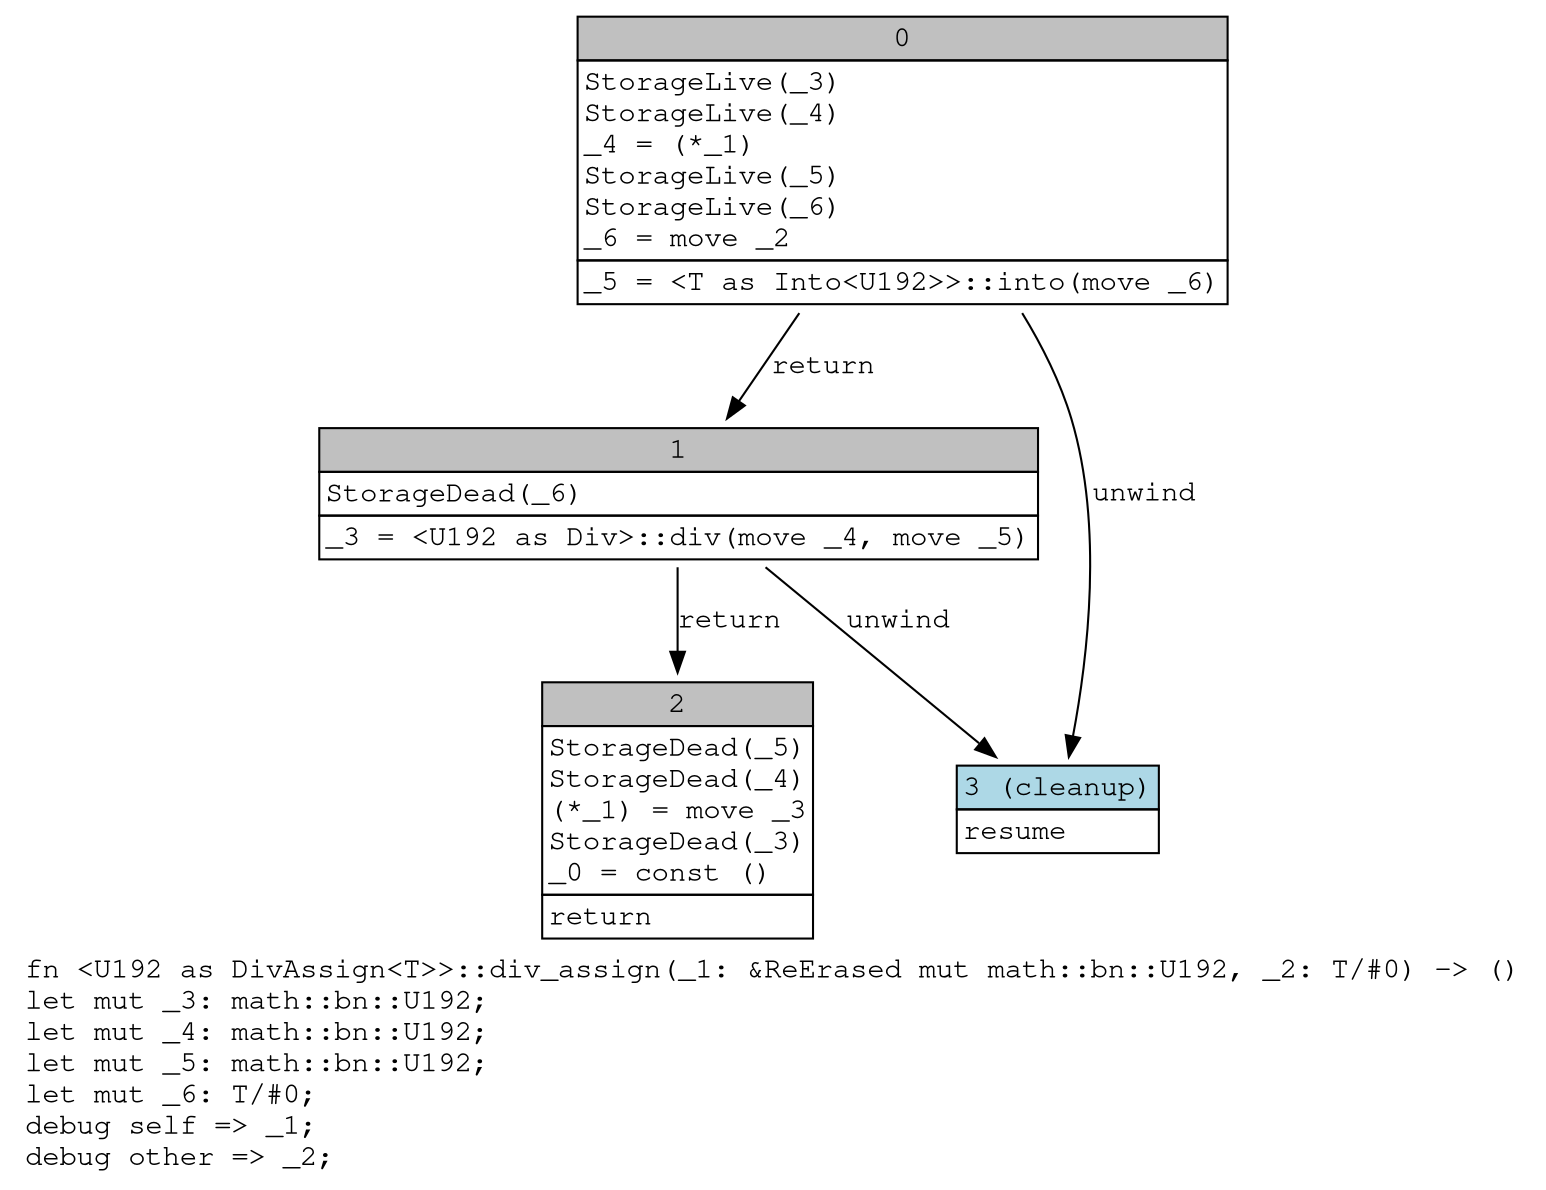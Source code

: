 digraph Mir_0_14610 {
    graph [fontname="Courier, monospace"];
    node [fontname="Courier, monospace"];
    edge [fontname="Courier, monospace"];
    label=<fn &lt;U192 as DivAssign&lt;T&gt;&gt;::div_assign(_1: &amp;ReErased mut math::bn::U192, _2: T/#0) -&gt; ()<br align="left"/>let mut _3: math::bn::U192;<br align="left"/>let mut _4: math::bn::U192;<br align="left"/>let mut _5: math::bn::U192;<br align="left"/>let mut _6: T/#0;<br align="left"/>debug self =&gt; _1;<br align="left"/>debug other =&gt; _2;<br align="left"/>>;
    bb0__0_14610 [shape="none", label=<<table border="0" cellborder="1" cellspacing="0"><tr><td bgcolor="gray" align="center" colspan="1">0</td></tr><tr><td align="left" balign="left">StorageLive(_3)<br/>StorageLive(_4)<br/>_4 = (*_1)<br/>StorageLive(_5)<br/>StorageLive(_6)<br/>_6 = move _2<br/></td></tr><tr><td align="left">_5 = &lt;T as Into&lt;U192&gt;&gt;::into(move _6)</td></tr></table>>];
    bb1__0_14610 [shape="none", label=<<table border="0" cellborder="1" cellspacing="0"><tr><td bgcolor="gray" align="center" colspan="1">1</td></tr><tr><td align="left" balign="left">StorageDead(_6)<br/></td></tr><tr><td align="left">_3 = &lt;U192 as Div&gt;::div(move _4, move _5)</td></tr></table>>];
    bb2__0_14610 [shape="none", label=<<table border="0" cellborder="1" cellspacing="0"><tr><td bgcolor="gray" align="center" colspan="1">2</td></tr><tr><td align="left" balign="left">StorageDead(_5)<br/>StorageDead(_4)<br/>(*_1) = move _3<br/>StorageDead(_3)<br/>_0 = const ()<br/></td></tr><tr><td align="left">return</td></tr></table>>];
    bb3__0_14610 [shape="none", label=<<table border="0" cellborder="1" cellspacing="0"><tr><td bgcolor="lightblue" align="center" colspan="1">3 (cleanup)</td></tr><tr><td align="left">resume</td></tr></table>>];
    bb0__0_14610 -> bb1__0_14610 [label="return"];
    bb0__0_14610 -> bb3__0_14610 [label="unwind"];
    bb1__0_14610 -> bb2__0_14610 [label="return"];
    bb1__0_14610 -> bb3__0_14610 [label="unwind"];
}
